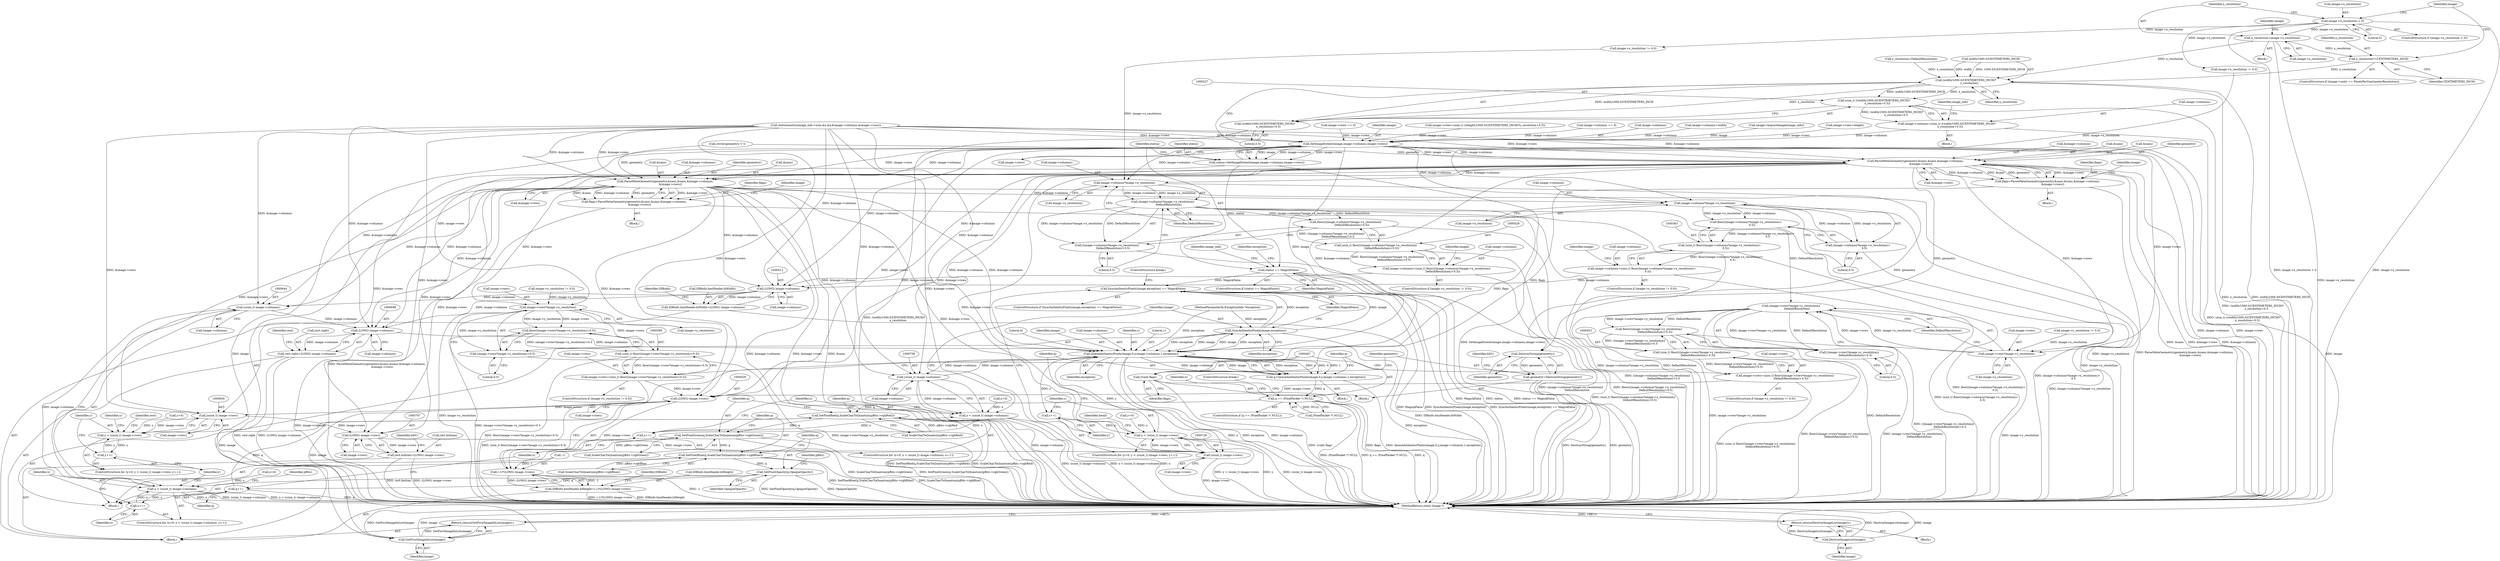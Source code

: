 digraph "0_ImageMagick_f6e9d0d9955e85bdd7540b251cd50d598dacc5e6_15@pointer" {
"1000193" [label="(Call,x_resolution=image->x_resolution)"];
"1000187" [label="(Call,image->x_resolution > 0)"];
"1000204" [label="(Call,x_resolution*=CENTIMETERS_INCH)"];
"1000229" [label="(Call,(width/1000.0/CENTIMETERS_INCH)*\n        x_resolution)"];
"1000226" [label="(Call,(size_t) ((width/1000.0/CENTIMETERS_INCH)*\n        x_resolution+0.5))"];
"1000222" [label="(Call,image->columns=(size_t) ((width/1000.0/CENTIMETERS_INCH)*\n        x_resolution+0.5))"];
"1000283" [label="(Call,SetImageExtent(image,image->columns,image->rows))"];
"1000281" [label="(Call,status=SetImageExtent(image,image->columns,image->rows))"];
"1000292" [label="(Call,status == MagickFalse)"];
"1000791" [label="(Call,SyncAuthenticPixels(image,exception) == MagickFalse)"];
"1000303" [label="(Call,DestroyImageList(image))"];
"1000302" [label="(Return,return(DestroyImageList(image));)"];
"1000338" [label="(Call,ParseMetaGeometry(geometry,&sans,&sans,&image->columns,\n            &image->rows))"];
"1000336" [label="(Call,flags=ParseMetaGeometry(geometry,&sans,&sans,&image->columns,\n            &image->rows))"];
"1000466" [label="(Call,(void) flags)"];
"1000366" [label="(Call,image->columns*image->x_resolution)"];
"1000364" [label="(Call,floor((image->columns*image->x_resolution)+\n              0.5))"];
"1000362" [label="(Call,(size_t) floor((image->columns*image->x_resolution)+\n              0.5))"];
"1000358" [label="(Call,image->columns=(size_t) floor((image->columns*image->x_resolution)+\n              0.5))"];
"1000511" [label="(Call,(LONG) image->columns)"];
"1000505" [label="(Call,DIBinfo.bmiHeader.biWidth=(LONG) image->columns)"];
"1000643" [label="(Call,(ssize_t) image->columns)"];
"1000641" [label="(Call,x < (ssize_t) image->columns)"];
"1000648" [label="(Call,x++)"];
"1000697" [label="(Call,(LONG) image->columns)"];
"1000693" [label="(Call,rect.right=(LONG) image->columns)"];
"1000735" [label="(Call,QueueAuthenticPixels(image,0,y,image->columns,1,exception))"];
"1000730" [label="(Call,y++)"];
"1000723" [label="(Call,y < (ssize_t) image->rows)"];
"1000733" [label="(Call,q=QueueAuthenticPixels(image,0,y,image->columns,1,exception))"];
"1000745" [label="(Call,q == (PixelPacket *) NULL)"];
"1000765" [label="(Call,SetPixelRed(q,ScaleCharToQuantum(pBits->rgbRed)))"];
"1000771" [label="(Call,SetPixelGreen(q,ScaleCharToQuantum(pBits->rgbGreen)))"];
"1000777" [label="(Call,SetPixelBlue(q,ScaleCharToQuantum(pBits->rgbBlue)))"];
"1000783" [label="(Call,SetPixelOpacity(q,OpaqueOpacity))"];
"1000788" [label="(Call,q++)"];
"1000757" [label="(Call,(ssize_t) image->columns)"];
"1000755" [label="(Call,x < (ssize_t) image->columns)"];
"1000762" [label="(Call,x++)"];
"1000792" [label="(Call,SyncAuthenticPixels(image,exception))"];
"1000807" [label="(Call,GetFirstImageInList(image))"];
"1000806" [label="(Return,return(GetFirstImageInList(image));)"];
"1000365" [label="(Call,(image->columns*image->x_resolution)+\n              0.5)"];
"1000388" [label="(Call,image->rows*image->y_resolution)"];
"1000386" [label="(Call,floor((image->rows*image->y_resolution)+0.5))"];
"1000384" [label="(Call,(size_t) floor((image->rows*image->y_resolution)+0.5))"];
"1000380" [label="(Call,image->rows=(size_t) floor((image->rows*image->y_resolution)+0.5))"];
"1000525" [label="(Call,(LONG) image->rows)"];
"1000522" [label="(Call,(-1)*(LONG) image->rows)"];
"1000516" [label="(Call,DIBinfo.bmiHeader.biHeight=(-1)*(LONG) image->rows)"];
"1000629" [label="(Call,(ssize_t) image->rows)"];
"1000627" [label="(Call,y < (ssize_t) image->rows)"];
"1000634" [label="(Call,y++)"];
"1000706" [label="(Call,(LONG) image->rows)"];
"1000702" [label="(Call,rect.bottom=(LONG) image->rows)"];
"1000725" [label="(Call,(ssize_t) image->rows)"];
"1000387" [label="(Call,(image->rows*image->y_resolution)+0.5)"];
"1000471" [label="(Call,DestroyString(geometry))"];
"1000469" [label="(Call,geometry=DestroyString(geometry))"];
"1000404" [label="(Call,ParseMetaGeometry(geometry,&sans,&sans,&image->columns,\n            &image->rows))"];
"1000402" [label="(Call,flags=ParseMetaGeometry(geometry,&sans,&sans,&image->columns,\n            &image->rows))"];
"1000433" [label="(Call,image->columns*image->x_resolution)"];
"1000432" [label="(Call,(image->columns*image->x_resolution)/\n              DefaultResolution)"];
"1000430" [label="(Call,floor(((image->columns*image->x_resolution)/\n              DefaultResolution)+0.5))"];
"1000428" [label="(Call,(size_t) floor(((image->columns*image->x_resolution)/\n              DefaultResolution)+0.5))"];
"1000424" [label="(Call,image->columns=(size_t) floor(((image->columns*image->x_resolution)/\n              DefaultResolution)+0.5))"];
"1000431" [label="(Call,((image->columns*image->x_resolution)/\n              DefaultResolution)+0.5)"];
"1000456" [label="(Call,(image->rows*image->y_resolution)/\n              DefaultResolution)"];
"1000454" [label="(Call,floor(((image->rows*image->y_resolution)/\n              DefaultResolution)+0.5))"];
"1000452" [label="(Call,(size_t) floor(((image->rows*image->y_resolution)/\n              DefaultResolution)+0.5))"];
"1000448" [label="(Call,image->rows=(size_t) floor(((image->rows*image->y_resolution)/\n              DefaultResolution)+0.5))"];
"1000455" [label="(Call,((image->rows*image->y_resolution)/\n              DefaultResolution)+0.5)"];
"1000457" [label="(Call,image->rows*image->y_resolution)"];
"1000228" [label="(Call,(width/1000.0/CENTIMETERS_INCH)*\n        x_resolution+0.5)"];
"1000643" [label="(Call,(ssize_t) image->columns)"];
"1000764" [label="(Block,)"];
"1000808" [label="(Identifier,image)"];
"1000229" [label="(Call,(width/1000.0/CENTIMETERS_INCH)*\n        x_resolution)"];
"1000750" [label="(ControlStructure,break;)"];
"1000355" [label="(Identifier,image)"];
"1000762" [label="(Call,x++)"];
"1000809" [label="(MethodReturn,static Image *)"];
"1000763" [label="(Identifier,x)"];
"1000222" [label="(Call,image->columns=(size_t) ((width/1000.0/CENTIMETERS_INCH)*\n        x_resolution+0.5))"];
"1000452" [label="(Call,(size_t) floor(((image->rows*image->y_resolution)/\n              DefaultResolution)+0.5))"];
"1000284" [label="(Identifier,image)"];
"1000756" [label="(Identifier,x)"];
"1000629" [label="(Call,(ssize_t) image->rows)"];
"1000723" [label="(Call,y < (ssize_t) image->rows)"];
"1000432" [label="(Call,(image->columns*image->x_resolution)/\n              DefaultResolution)"];
"1000734" [label="(Identifier,q)"];
"1000207" [label="(Call,image->rows=(size_t) ((height/1000.0/CENTIMETERS_INCH)*y_resolution+0.5))"];
"1000442" [label="(ControlStructure,if (image->y_resolution != 0.0))"];
"1000348" [label="(Call,&image->rows)"];
"1000404" [label="(Call,ParseMetaGeometry(geometry,&sans,&sans,&image->columns,\n            &image->rows))"];
"1000344" [label="(Call,&image->columns)"];
"1000283" [label="(Call,SetImageExtent(image,image->columns,image->rows))"];
"1000433" [label="(Call,image->columns*image->x_resolution)"];
"1000645" [label="(Call,image->columns)"];
"1000522" [label="(Call,(-1)*(LONG) image->rows)"];
"1000767" [label="(Call,ScaleCharToQuantum(pBits->rgbRed))"];
"1000794" [label="(Identifier,exception)"];
"1000787" [label="(Identifier,pBits)"];
"1000641" [label="(Call,x < (ssize_t) image->columns)"];
"1000516" [label="(Call,DIBinfo.bmiHeader.biHeight=(-1)*(LONG) image->rows)"];
"1000188" [label="(Call,image->x_resolution)"];
"1000771" [label="(Call,SetPixelGreen(q,ScaleCharToQuantum(pBits->rgbGreen)))"];
"1000455" [label="(Call,((image->rows*image->y_resolution)/\n              DefaultResolution)+0.5)"];
"1000410" [label="(Call,&image->columns)"];
"1000370" [label="(Call,image->x_resolution)"];
"1000472" [label="(Identifier,geometry)"];
"1000228" [label="(Call,(width/1000.0/CENTIMETERS_INCH)*\n        x_resolution+0.5)"];
"1000777" [label="(Call,SetPixelBlue(q,ScaleCharToQuantum(pBits->rgbBlue)))"];
"1000337" [label="(Identifier,flags)"];
"1000628" [label="(Identifier,y)"];
"1000730" [label="(Call,y++)"];
"1000743" [label="(Identifier,exception)"];
"1000424" [label="(Call,image->columns=(size_t) floor(((image->columns*image->x_resolution)/\n              DefaultResolution)+0.5))"];
"1000759" [label="(Call,image->columns)"];
"1000146" [label="(Call,image->columns == 0)"];
"1000381" [label="(Call,image->rows)"];
"1000292" [label="(Call,status == MagickFalse)"];
"1000377" [label="(Identifier,image)"];
"1000445" [label="(Identifier,image)"];
"1000465" [label="(Literal,0.5)"];
"1000230" [label="(Call,width/1000.0/CENTIMETERS_INCH)"];
"1000505" [label="(Call,DIBinfo.bmiHeader.biWidth=(LONG) image->columns)"];
"1000195" [label="(Call,image->x_resolution)"];
"1000773" [label="(Call,ScaleCharToQuantum(pBits->rgbGreen))"];
"1000403" [label="(Identifier,flags)"];
"1000755" [label="(Call,x < (ssize_t) image->columns)"];
"1000474" [label="(Identifier,hDC)"];
"1000753" [label="(Identifier,x)"];
"1000635" [label="(Identifier,y)"];
"1000303" [label="(Call,DestroyImageList(image))"];
"1000757" [label="(Call,(ssize_t) image->columns)"];
"1000712" [label="(Identifier,hDC)"];
"1000205" [label="(Identifier,x_resolution)"];
"1000642" [label="(Identifier,x)"];
"1000649" [label="(Identifier,x)"];
"1000419" [label="(Call,image->x_resolution != 0.0)"];
"1000790" [label="(ControlStructure,if (SyncAuthenticPixels(image,exception) == MagickFalse))"];
"1000313" [label="(Block,)"];
"1000519" [label="(Identifier,DIBinfo)"];
"1000638" [label="(Call,x=0)"];
"1000466" [label="(Call,(void) flags)"];
"1000703" [label="(Call,rect.bottom)"];
"1000766" [label="(Identifier,q)"];
"1000470" [label="(Identifier,geometry)"];
"1000434" [label="(Call,image->columns)"];
"1000335" [label="(Block,)"];
"1000226" [label="(Call,(size_t) ((width/1000.0/CENTIMETERS_INCH)*\n        x_resolution+0.5))"];
"1000352" [label="(ControlStructure,if (image->x_resolution != 0.0))"];
"1000634" [label="(Call,y++)"];
"1000732" [label="(Block,)"];
"1000440" [label="(Identifier,DefaultResolution)"];
"1000737" [label="(Literal,0)"];
"1000788" [label="(Call,q++)"];
"1000358" [label="(Call,image->columns=(size_t) floor((image->columns*image->x_resolution)+\n              0.5))"];
"1000469" [label="(Call,geometry=DestroyString(geometry))"];
"1000406" [label="(Call,&sans)"];
"1000162" [label="(Call,x_resolution=DefaultResolution)"];
"1000304" [label="(Identifier,image)"];
"1000533" [label="(Identifier,DIBinfo)"];
"1000302" [label="(Return,return(DestroyImageList(image));)"];
"1000308" [label="(Identifier,image_info)"];
"1000784" [label="(Identifier,q)"];
"1000430" [label="(Call,floor(((image->columns*image->x_resolution)/\n              DefaultResolution)+0.5))"];
"1000285" [label="(Call,image->columns)"];
"1000727" [label="(Call,image->rows)"];
"1000247" [label="(Call,image->columns=width)"];
"1000724" [label="(Identifier,y)"];
"1000291" [label="(ControlStructure,if (status == MagickFalse))"];
"1000367" [label="(Call,image->columns)"];
"1000708" [label="(Call,image->rows)"];
"1000793" [label="(Identifier,image)"];
"1000779" [label="(Call,ScaleCharToQuantum(pBits->rgbBlue))"];
"1000464" [label="(Identifier,DefaultResolution)"];
"1000191" [label="(Literal,0)"];
"1000106" [label="(Block,)"];
"1000392" [label="(Call,image->y_resolution)"];
"1000389" [label="(Call,image->rows)"];
"1000441" [label="(Literal,0.5)"];
"1000397" [label="(Block,)"];
"1000288" [label="(Call,image->rows)"];
"1000380" [label="(Call,image->rows=(size_t) floor((image->rows*image->y_resolution)+0.5))"];
"1000395" [label="(Literal,0.5)"];
"1000736" [label="(Identifier,image)"];
"1000739" [label="(Call,image->columns)"];
"1000414" [label="(Call,&image->rows)"];
"1000693" [label="(Call,rect.right=(LONG) image->columns)"];
"1000375" [label="(Call,image->y_resolution != 0.0)"];
"1000192" [label="(Block,)"];
"1000457" [label="(Call,image->rows*image->y_resolution)"];
"1000458" [label="(Call,image->rows)"];
"1000456" [label="(Call,(image->rows*image->y_resolution)/\n              DefaultResolution)"];
"1000751" [label="(ControlStructure,for (x=0; x < (ssize_t) image->columns; x++))"];
"1000198" [label="(ControlStructure,if (image->units == PixelsPerCentimeterResolution))"];
"1000364" [label="(Call,floor((image->columns*image->x_resolution)+\n              0.5))"];
"1000745" [label="(Call,q == (PixelPacket *) NULL)"];
"1000418" [label="(ControlStructure,if (image->x_resolution != 0.0))"];
"1000186" [label="(ControlStructure,if (image->x_resolution > 0))"];
"1000193" [label="(Call,x_resolution=image->x_resolution)"];
"1000731" [label="(Identifier,y)"];
"1000362" [label="(Call,(size_t) floor((image->columns*image->x_resolution)+\n              0.5))"];
"1000366" [label="(Call,image->columns*image->x_resolution)"];
"1000704" [label="(Identifier,rect)"];
"1000785" [label="(Identifier,OpaqueOpacity)"];
"1000326" [label="(Call,strchr(geometry,'>'))"];
"1000719" [label="(ControlStructure,for (y=0; y < (ssize_t) image->rows; y++))"];
"1000339" [label="(Identifier,geometry)"];
"1000454" [label="(Call,floor(((image->rows*image->y_resolution)/\n              DefaultResolution)+0.5))"];
"1000523" [label="(Call,-1)"];
"1000631" [label="(Call,image->rows)"];
"1000511" [label="(Call,(LONG) image->columns)"];
"1000121" [label="(Call,image=AcquireImage(image_info))"];
"1000778" [label="(Identifier,q)"];
"1000789" [label="(Identifier,q)"];
"1000295" [label="(Block,)"];
"1000623" [label="(ControlStructure,for (y=0; y < (ssize_t) image->rows; y++))"];
"1000265" [label="(Call,GetGeometry(image_info->size,&x,&y,&image->columns,&image->rows))"];
"1000204" [label="(Call,x_resolution*=CENTIMETERS_INCH)"];
"1000384" [label="(Call,(size_t) floor((image->rows*image->y_resolution)+0.5))"];
"1000733" [label="(Call,q=QueueAuthenticPixels(image,0,y,image->columns,1,exception))"];
"1000201" [label="(Identifier,image)"];
"1000725" [label="(Call,(ssize_t) image->rows)"];
"1000431" [label="(Call,((image->columns*image->x_resolution)/\n              DefaultResolution)+0.5)"];
"1000807" [label="(Call,GetFirstImageInList(image))"];
"1000697" [label="(Call,(LONG) image->columns)"];
"1000627" [label="(Call,y < (ssize_t) image->rows)"];
"1000639" [label="(Identifier,x)"];
"1000297" [label="(Identifier,exception)"];
"1000706" [label="(Call,(LONG) image->rows)"];
"1000653" [label="(Identifier,pBits)"];
"1000637" [label="(ControlStructure,for (x=0; x < (ssize_t) image->columns; x++))"];
"1000746" [label="(Identifier,q)"];
"1000281" [label="(Call,status=SetImageExtent(image,image->columns,image->rows))"];
"1000428" [label="(Call,(size_t) floor(((image->columns*image->x_resolution)/\n              DefaultResolution)+0.5))"];
"1000772" [label="(Identifier,q)"];
"1000648" [label="(Call,x++)"];
"1000223" [label="(Call,image->columns)"];
"1000373" [label="(Literal,0.5)"];
"1000798" [label="(Identifier,hemf)"];
"1000525" [label="(Call,(LONG) image->rows)"];
"1000235" [label="(Identifier,x_resolution)"];
"1000747" [label="(Call,(PixelPacket *) NULL)"];
"1000685" [label="(Identifier,rect)"];
"1000513" [label="(Call,image->columns)"];
"1000388" [label="(Call,image->rows*image->y_resolution)"];
"1000194" [label="(Identifier,x_resolution)"];
"1000437" [label="(Call,image->x_resolution)"];
"1000293" [label="(Identifier,status)"];
"1000448" [label="(Call,image->rows=(size_t) floor(((image->rows*image->y_resolution)/\n              DefaultResolution)+0.5))"];
"1000206" [label="(Identifier,CENTIMETERS_INCH)"];
"1000187" [label="(Call,image->x_resolution > 0)"];
"1000735" [label="(Call,QueueAuthenticPixels(image,0,y,image->columns,1,exception))"];
"1000387" [label="(Call,(image->rows*image->y_resolution)+0.5)"];
"1000336" [label="(Call,flags=ParseMetaGeometry(geometry,&sans,&sans,&image->columns,\n            &image->rows))"];
"1000365" [label="(Call,(image->columns*image->x_resolution)+\n              0.5)"];
"1000527" [label="(Call,image->rows)"];
"1000795" [label="(Identifier,MagickFalse)"];
"1000252" [label="(Call,image->rows=height)"];
"1000471" [label="(Call,DestroyString(geometry))"];
"1000765" [label="(Call,SetPixelRed(q,ScaleCharToQuantum(pBits->rgbRed)))"];
"1000386" [label="(Call,floor((image->rows*image->y_resolution)+0.5))"];
"1000752" [label="(Call,x=0)"];
"1000517" [label="(Call,DIBinfo.bmiHeader.biHeight)"];
"1000408" [label="(Call,&sans)"];
"1000461" [label="(Call,image->y_resolution)"];
"1000796" [label="(ControlStructure,break;)"];
"1000294" [label="(Identifier,MagickFalse)"];
"1000209" [label="(Identifier,image)"];
"1000338" [label="(Call,ParseMetaGeometry(geometry,&sans,&sans,&image->columns,\n            &image->rows))"];
"1000468" [label="(Identifier,flags)"];
"1000151" [label="(Call,image->rows == 0)"];
"1000342" [label="(Call,&sans)"];
"1000425" [label="(Call,image->columns)"];
"1000792" [label="(Call,SyncAuthenticPixels(image,exception))"];
"1000738" [label="(Identifier,y)"];
"1000374" [label="(ControlStructure,if (image->y_resolution != 0.0))"];
"1000506" [label="(Call,DIBinfo.bmiHeader.biWidth)"];
"1000742" [label="(Literal,1)"];
"1000236" [label="(Literal,0.5)"];
"1000240" [label="(Identifier,image_info)"];
"1000449" [label="(Call,image->rows)"];
"1000340" [label="(Call,&sans)"];
"1000402" [label="(Call,flags=ParseMetaGeometry(geometry,&sans,&sans,&image->columns,\n            &image->rows))"];
"1000744" [label="(ControlStructure,if (q == (PixelPacket *) NULL))"];
"1000694" [label="(Call,rect.right)"];
"1000282" [label="(Identifier,status)"];
"1000105" [label="(MethodParameterIn,ExceptionInfo *exception)"];
"1000791" [label="(Call,SyncAuthenticPixels(image,exception) == MagickFalse)"];
"1000359" [label="(Call,image->columns)"];
"1000156" [label="(Block,)"];
"1000353" [label="(Call,image->x_resolution != 0.0)"];
"1000783" [label="(Call,SetPixelOpacity(q,OpaqueOpacity))"];
"1000699" [label="(Call,image->columns)"];
"1000421" [label="(Identifier,image)"];
"1000405" [label="(Identifier,geometry)"];
"1000806" [label="(Return,return(GetFirstImageInList(image));)"];
"1000702" [label="(Call,rect.bottom=(LONG) image->rows)"];
"1000443" [label="(Call,image->y_resolution != 0.0)"];
"1000720" [label="(Call,y=0)"];
"1000624" [label="(Call,y=0)"];
"1000193" -> "1000192"  [label="AST: "];
"1000193" -> "1000195"  [label="CFG: "];
"1000194" -> "1000193"  [label="AST: "];
"1000195" -> "1000193"  [label="AST: "];
"1000201" -> "1000193"  [label="CFG: "];
"1000193" -> "1000809"  [label="DDG: image->x_resolution"];
"1000187" -> "1000193"  [label="DDG: image->x_resolution"];
"1000193" -> "1000204"  [label="DDG: x_resolution"];
"1000193" -> "1000229"  [label="DDG: x_resolution"];
"1000187" -> "1000186"  [label="AST: "];
"1000187" -> "1000191"  [label="CFG: "];
"1000188" -> "1000187"  [label="AST: "];
"1000191" -> "1000187"  [label="AST: "];
"1000194" -> "1000187"  [label="CFG: "];
"1000209" -> "1000187"  [label="CFG: "];
"1000187" -> "1000809"  [label="DDG: image->x_resolution"];
"1000187" -> "1000809"  [label="DDG: image->x_resolution > 0"];
"1000187" -> "1000353"  [label="DDG: image->x_resolution"];
"1000187" -> "1000419"  [label="DDG: image->x_resolution"];
"1000204" -> "1000198"  [label="AST: "];
"1000204" -> "1000206"  [label="CFG: "];
"1000205" -> "1000204"  [label="AST: "];
"1000206" -> "1000204"  [label="AST: "];
"1000209" -> "1000204"  [label="CFG: "];
"1000204" -> "1000229"  [label="DDG: x_resolution"];
"1000229" -> "1000228"  [label="AST: "];
"1000229" -> "1000235"  [label="CFG: "];
"1000230" -> "1000229"  [label="AST: "];
"1000235" -> "1000229"  [label="AST: "];
"1000236" -> "1000229"  [label="CFG: "];
"1000229" -> "1000809"  [label="DDG: x_resolution"];
"1000229" -> "1000809"  [label="DDG: width/1000.0/CENTIMETERS_INCH"];
"1000229" -> "1000226"  [label="DDG: width/1000.0/CENTIMETERS_INCH"];
"1000229" -> "1000226"  [label="DDG: x_resolution"];
"1000229" -> "1000228"  [label="DDG: width/1000.0/CENTIMETERS_INCH"];
"1000229" -> "1000228"  [label="DDG: x_resolution"];
"1000230" -> "1000229"  [label="DDG: width"];
"1000230" -> "1000229"  [label="DDG: 1000.0/CENTIMETERS_INCH"];
"1000162" -> "1000229"  [label="DDG: x_resolution"];
"1000226" -> "1000222"  [label="AST: "];
"1000226" -> "1000228"  [label="CFG: "];
"1000227" -> "1000226"  [label="AST: "];
"1000228" -> "1000226"  [label="AST: "];
"1000222" -> "1000226"  [label="CFG: "];
"1000226" -> "1000809"  [label="DDG: (width/1000.0/CENTIMETERS_INCH)*\n        x_resolution+0.5"];
"1000226" -> "1000222"  [label="DDG: (width/1000.0/CENTIMETERS_INCH)*\n        x_resolution+0.5"];
"1000222" -> "1000156"  [label="AST: "];
"1000223" -> "1000222"  [label="AST: "];
"1000240" -> "1000222"  [label="CFG: "];
"1000222" -> "1000809"  [label="DDG: (size_t) ((width/1000.0/CENTIMETERS_INCH)*\n        x_resolution+0.5)"];
"1000222" -> "1000283"  [label="DDG: image->columns"];
"1000283" -> "1000281"  [label="AST: "];
"1000283" -> "1000288"  [label="CFG: "];
"1000284" -> "1000283"  [label="AST: "];
"1000285" -> "1000283"  [label="AST: "];
"1000288" -> "1000283"  [label="AST: "];
"1000281" -> "1000283"  [label="CFG: "];
"1000283" -> "1000809"  [label="DDG: image->columns"];
"1000283" -> "1000809"  [label="DDG: image->rows"];
"1000283" -> "1000281"  [label="DDG: image"];
"1000283" -> "1000281"  [label="DDG: image->columns"];
"1000283" -> "1000281"  [label="DDG: image->rows"];
"1000121" -> "1000283"  [label="DDG: image"];
"1000247" -> "1000283"  [label="DDG: image->columns"];
"1000265" -> "1000283"  [label="DDG: &image->columns"];
"1000265" -> "1000283"  [label="DDG: &image->rows"];
"1000146" -> "1000283"  [label="DDG: image->columns"];
"1000252" -> "1000283"  [label="DDG: image->rows"];
"1000151" -> "1000283"  [label="DDG: image->rows"];
"1000207" -> "1000283"  [label="DDG: image->rows"];
"1000283" -> "1000303"  [label="DDG: image"];
"1000283" -> "1000338"  [label="DDG: image->columns"];
"1000283" -> "1000338"  [label="DDG: image->rows"];
"1000283" -> "1000366"  [label="DDG: image->columns"];
"1000283" -> "1000388"  [label="DDG: image->rows"];
"1000283" -> "1000404"  [label="DDG: image->columns"];
"1000283" -> "1000404"  [label="DDG: image->rows"];
"1000283" -> "1000433"  [label="DDG: image->columns"];
"1000283" -> "1000457"  [label="DDG: image->rows"];
"1000283" -> "1000511"  [label="DDG: image->columns"];
"1000283" -> "1000525"  [label="DDG: image->rows"];
"1000283" -> "1000735"  [label="DDG: image"];
"1000283" -> "1000807"  [label="DDG: image"];
"1000281" -> "1000106"  [label="AST: "];
"1000282" -> "1000281"  [label="AST: "];
"1000293" -> "1000281"  [label="CFG: "];
"1000281" -> "1000809"  [label="DDG: SetImageExtent(image,image->columns,image->rows)"];
"1000281" -> "1000292"  [label="DDG: status"];
"1000292" -> "1000291"  [label="AST: "];
"1000292" -> "1000294"  [label="CFG: "];
"1000293" -> "1000292"  [label="AST: "];
"1000294" -> "1000292"  [label="AST: "];
"1000297" -> "1000292"  [label="CFG: "];
"1000308" -> "1000292"  [label="CFG: "];
"1000292" -> "1000809"  [label="DDG: status == MagickFalse"];
"1000292" -> "1000809"  [label="DDG: MagickFalse"];
"1000292" -> "1000809"  [label="DDG: status"];
"1000292" -> "1000791"  [label="DDG: MagickFalse"];
"1000791" -> "1000790"  [label="AST: "];
"1000791" -> "1000795"  [label="CFG: "];
"1000792" -> "1000791"  [label="AST: "];
"1000795" -> "1000791"  [label="AST: "];
"1000796" -> "1000791"  [label="CFG: "];
"1000731" -> "1000791"  [label="CFG: "];
"1000791" -> "1000809"  [label="DDG: SyncAuthenticPixels(image,exception)"];
"1000791" -> "1000809"  [label="DDG: SyncAuthenticPixels(image,exception) == MagickFalse"];
"1000791" -> "1000809"  [label="DDG: MagickFalse"];
"1000792" -> "1000791"  [label="DDG: image"];
"1000792" -> "1000791"  [label="DDG: exception"];
"1000303" -> "1000302"  [label="AST: "];
"1000303" -> "1000304"  [label="CFG: "];
"1000304" -> "1000303"  [label="AST: "];
"1000302" -> "1000303"  [label="CFG: "];
"1000303" -> "1000809"  [label="DDG: image"];
"1000303" -> "1000809"  [label="DDG: DestroyImageList(image)"];
"1000303" -> "1000302"  [label="DDG: DestroyImageList(image)"];
"1000302" -> "1000295"  [label="AST: "];
"1000809" -> "1000302"  [label="CFG: "];
"1000302" -> "1000809"  [label="DDG: <RET>"];
"1000338" -> "1000336"  [label="AST: "];
"1000338" -> "1000348"  [label="CFG: "];
"1000339" -> "1000338"  [label="AST: "];
"1000340" -> "1000338"  [label="AST: "];
"1000342" -> "1000338"  [label="AST: "];
"1000344" -> "1000338"  [label="AST: "];
"1000348" -> "1000338"  [label="AST: "];
"1000336" -> "1000338"  [label="CFG: "];
"1000338" -> "1000809"  [label="DDG: &image->columns"];
"1000338" -> "1000809"  [label="DDG: &image->rows"];
"1000338" -> "1000809"  [label="DDG: &sans"];
"1000338" -> "1000336"  [label="DDG: &image->rows"];
"1000338" -> "1000336"  [label="DDG: &sans"];
"1000338" -> "1000336"  [label="DDG: &image->columns"];
"1000338" -> "1000336"  [label="DDG: geometry"];
"1000326" -> "1000338"  [label="DDG: geometry"];
"1000265" -> "1000338"  [label="DDG: &image->columns"];
"1000265" -> "1000338"  [label="DDG: &image->rows"];
"1000338" -> "1000366"  [label="DDG: &image->columns"];
"1000338" -> "1000388"  [label="DDG: &image->rows"];
"1000338" -> "1000471"  [label="DDG: geometry"];
"1000338" -> "1000511"  [label="DDG: &image->columns"];
"1000338" -> "1000525"  [label="DDG: &image->rows"];
"1000338" -> "1000629"  [label="DDG: &image->rows"];
"1000338" -> "1000643"  [label="DDG: &image->columns"];
"1000338" -> "1000697"  [label="DDG: &image->columns"];
"1000338" -> "1000706"  [label="DDG: &image->rows"];
"1000338" -> "1000725"  [label="DDG: &image->rows"];
"1000338" -> "1000735"  [label="DDG: &image->columns"];
"1000338" -> "1000757"  [label="DDG: &image->columns"];
"1000336" -> "1000335"  [label="AST: "];
"1000337" -> "1000336"  [label="AST: "];
"1000355" -> "1000336"  [label="CFG: "];
"1000336" -> "1000809"  [label="DDG: ParseMetaGeometry(geometry,&sans,&sans,&image->columns,\n            &image->rows)"];
"1000336" -> "1000466"  [label="DDG: flags"];
"1000466" -> "1000313"  [label="AST: "];
"1000466" -> "1000468"  [label="CFG: "];
"1000467" -> "1000466"  [label="AST: "];
"1000468" -> "1000466"  [label="AST: "];
"1000470" -> "1000466"  [label="CFG: "];
"1000466" -> "1000809"  [label="DDG: flags"];
"1000466" -> "1000809"  [label="DDG: (void) flags"];
"1000402" -> "1000466"  [label="DDG: flags"];
"1000366" -> "1000365"  [label="AST: "];
"1000366" -> "1000370"  [label="CFG: "];
"1000367" -> "1000366"  [label="AST: "];
"1000370" -> "1000366"  [label="AST: "];
"1000373" -> "1000366"  [label="CFG: "];
"1000366" -> "1000809"  [label="DDG: image->x_resolution"];
"1000366" -> "1000364"  [label="DDG: image->columns"];
"1000366" -> "1000364"  [label="DDG: image->x_resolution"];
"1000366" -> "1000365"  [label="DDG: image->columns"];
"1000366" -> "1000365"  [label="DDG: image->x_resolution"];
"1000353" -> "1000366"  [label="DDG: image->x_resolution"];
"1000364" -> "1000362"  [label="AST: "];
"1000364" -> "1000365"  [label="CFG: "];
"1000365" -> "1000364"  [label="AST: "];
"1000362" -> "1000364"  [label="CFG: "];
"1000364" -> "1000809"  [label="DDG: (image->columns*image->x_resolution)+\n              0.5"];
"1000364" -> "1000362"  [label="DDG: (image->columns*image->x_resolution)+\n              0.5"];
"1000362" -> "1000358"  [label="AST: "];
"1000363" -> "1000362"  [label="AST: "];
"1000358" -> "1000362"  [label="CFG: "];
"1000362" -> "1000809"  [label="DDG: floor((image->columns*image->x_resolution)+\n              0.5)"];
"1000362" -> "1000358"  [label="DDG: floor((image->columns*image->x_resolution)+\n              0.5)"];
"1000358" -> "1000352"  [label="AST: "];
"1000359" -> "1000358"  [label="AST: "];
"1000377" -> "1000358"  [label="CFG: "];
"1000358" -> "1000809"  [label="DDG: (size_t) floor((image->columns*image->x_resolution)+\n              0.5)"];
"1000358" -> "1000511"  [label="DDG: image->columns"];
"1000511" -> "1000505"  [label="AST: "];
"1000511" -> "1000513"  [label="CFG: "];
"1000512" -> "1000511"  [label="AST: "];
"1000513" -> "1000511"  [label="AST: "];
"1000505" -> "1000511"  [label="CFG: "];
"1000511" -> "1000505"  [label="DDG: image->columns"];
"1000424" -> "1000511"  [label="DDG: image->columns"];
"1000404" -> "1000511"  [label="DDG: &image->columns"];
"1000265" -> "1000511"  [label="DDG: &image->columns"];
"1000511" -> "1000643"  [label="DDG: image->columns"];
"1000511" -> "1000697"  [label="DDG: image->columns"];
"1000505" -> "1000106"  [label="AST: "];
"1000506" -> "1000505"  [label="AST: "];
"1000519" -> "1000505"  [label="CFG: "];
"1000505" -> "1000809"  [label="DDG: DIBinfo.bmiHeader.biWidth"];
"1000643" -> "1000641"  [label="AST: "];
"1000643" -> "1000645"  [label="CFG: "];
"1000644" -> "1000643"  [label="AST: "];
"1000645" -> "1000643"  [label="AST: "];
"1000641" -> "1000643"  [label="CFG: "];
"1000643" -> "1000641"  [label="DDG: image->columns"];
"1000404" -> "1000643"  [label="DDG: &image->columns"];
"1000265" -> "1000643"  [label="DDG: &image->columns"];
"1000643" -> "1000697"  [label="DDG: image->columns"];
"1000641" -> "1000637"  [label="AST: "];
"1000642" -> "1000641"  [label="AST: "];
"1000653" -> "1000641"  [label="CFG: "];
"1000635" -> "1000641"  [label="CFG: "];
"1000641" -> "1000809"  [label="DDG: (ssize_t) image->columns"];
"1000641" -> "1000809"  [label="DDG: x < (ssize_t) image->columns"];
"1000641" -> "1000809"  [label="DDG: x"];
"1000638" -> "1000641"  [label="DDG: x"];
"1000648" -> "1000641"  [label="DDG: x"];
"1000641" -> "1000648"  [label="DDG: x"];
"1000648" -> "1000637"  [label="AST: "];
"1000648" -> "1000649"  [label="CFG: "];
"1000649" -> "1000648"  [label="AST: "];
"1000642" -> "1000648"  [label="CFG: "];
"1000697" -> "1000693"  [label="AST: "];
"1000697" -> "1000699"  [label="CFG: "];
"1000698" -> "1000697"  [label="AST: "];
"1000699" -> "1000697"  [label="AST: "];
"1000693" -> "1000697"  [label="CFG: "];
"1000697" -> "1000809"  [label="DDG: image->columns"];
"1000697" -> "1000693"  [label="DDG: image->columns"];
"1000404" -> "1000697"  [label="DDG: &image->columns"];
"1000265" -> "1000697"  [label="DDG: &image->columns"];
"1000697" -> "1000735"  [label="DDG: image->columns"];
"1000693" -> "1000106"  [label="AST: "];
"1000694" -> "1000693"  [label="AST: "];
"1000704" -> "1000693"  [label="CFG: "];
"1000693" -> "1000809"  [label="DDG: (LONG) image->columns"];
"1000693" -> "1000809"  [label="DDG: rect.right"];
"1000735" -> "1000733"  [label="AST: "];
"1000735" -> "1000743"  [label="CFG: "];
"1000736" -> "1000735"  [label="AST: "];
"1000737" -> "1000735"  [label="AST: "];
"1000738" -> "1000735"  [label="AST: "];
"1000739" -> "1000735"  [label="AST: "];
"1000742" -> "1000735"  [label="AST: "];
"1000743" -> "1000735"  [label="AST: "];
"1000733" -> "1000735"  [label="CFG: "];
"1000735" -> "1000809"  [label="DDG: image->columns"];
"1000735" -> "1000809"  [label="DDG: y"];
"1000735" -> "1000809"  [label="DDG: exception"];
"1000735" -> "1000730"  [label="DDG: y"];
"1000735" -> "1000733"  [label="DDG: exception"];
"1000735" -> "1000733"  [label="DDG: y"];
"1000735" -> "1000733"  [label="DDG: 0"];
"1000735" -> "1000733"  [label="DDG: 1"];
"1000735" -> "1000733"  [label="DDG: image->columns"];
"1000735" -> "1000733"  [label="DDG: image"];
"1000792" -> "1000735"  [label="DDG: image"];
"1000792" -> "1000735"  [label="DDG: exception"];
"1000723" -> "1000735"  [label="DDG: y"];
"1000757" -> "1000735"  [label="DDG: image->columns"];
"1000404" -> "1000735"  [label="DDG: &image->columns"];
"1000265" -> "1000735"  [label="DDG: &image->columns"];
"1000105" -> "1000735"  [label="DDG: exception"];
"1000735" -> "1000757"  [label="DDG: image->columns"];
"1000735" -> "1000792"  [label="DDG: image"];
"1000735" -> "1000792"  [label="DDG: exception"];
"1000735" -> "1000807"  [label="DDG: image"];
"1000730" -> "1000719"  [label="AST: "];
"1000730" -> "1000731"  [label="CFG: "];
"1000731" -> "1000730"  [label="AST: "];
"1000724" -> "1000730"  [label="CFG: "];
"1000730" -> "1000723"  [label="DDG: y"];
"1000723" -> "1000719"  [label="AST: "];
"1000723" -> "1000725"  [label="CFG: "];
"1000724" -> "1000723"  [label="AST: "];
"1000725" -> "1000723"  [label="AST: "];
"1000734" -> "1000723"  [label="CFG: "];
"1000798" -> "1000723"  [label="CFG: "];
"1000723" -> "1000809"  [label="DDG: y"];
"1000723" -> "1000809"  [label="DDG: (ssize_t) image->rows"];
"1000723" -> "1000809"  [label="DDG: y < (ssize_t) image->rows"];
"1000720" -> "1000723"  [label="DDG: y"];
"1000725" -> "1000723"  [label="DDG: image->rows"];
"1000733" -> "1000732"  [label="AST: "];
"1000734" -> "1000733"  [label="AST: "];
"1000746" -> "1000733"  [label="CFG: "];
"1000733" -> "1000809"  [label="DDG: QueueAuthenticPixels(image,0,y,image->columns,1,exception)"];
"1000733" -> "1000745"  [label="DDG: q"];
"1000745" -> "1000744"  [label="AST: "];
"1000745" -> "1000747"  [label="CFG: "];
"1000746" -> "1000745"  [label="AST: "];
"1000747" -> "1000745"  [label="AST: "];
"1000750" -> "1000745"  [label="CFG: "];
"1000753" -> "1000745"  [label="CFG: "];
"1000745" -> "1000809"  [label="DDG: (PixelPacket *) NULL"];
"1000745" -> "1000809"  [label="DDG: q == (PixelPacket *) NULL"];
"1000745" -> "1000809"  [label="DDG: q"];
"1000747" -> "1000745"  [label="DDG: NULL"];
"1000745" -> "1000765"  [label="DDG: q"];
"1000765" -> "1000764"  [label="AST: "];
"1000765" -> "1000767"  [label="CFG: "];
"1000766" -> "1000765"  [label="AST: "];
"1000767" -> "1000765"  [label="AST: "];
"1000772" -> "1000765"  [label="CFG: "];
"1000765" -> "1000809"  [label="DDG: ScaleCharToQuantum(pBits->rgbRed)"];
"1000765" -> "1000809"  [label="DDG: SetPixelRed(q,ScaleCharToQuantum(pBits->rgbRed))"];
"1000788" -> "1000765"  [label="DDG: q"];
"1000767" -> "1000765"  [label="DDG: pBits->rgbRed"];
"1000765" -> "1000771"  [label="DDG: q"];
"1000771" -> "1000764"  [label="AST: "];
"1000771" -> "1000773"  [label="CFG: "];
"1000772" -> "1000771"  [label="AST: "];
"1000773" -> "1000771"  [label="AST: "];
"1000778" -> "1000771"  [label="CFG: "];
"1000771" -> "1000809"  [label="DDG: ScaleCharToQuantum(pBits->rgbGreen)"];
"1000771" -> "1000809"  [label="DDG: SetPixelGreen(q,ScaleCharToQuantum(pBits->rgbGreen))"];
"1000773" -> "1000771"  [label="DDG: pBits->rgbGreen"];
"1000771" -> "1000777"  [label="DDG: q"];
"1000777" -> "1000764"  [label="AST: "];
"1000777" -> "1000779"  [label="CFG: "];
"1000778" -> "1000777"  [label="AST: "];
"1000779" -> "1000777"  [label="AST: "];
"1000784" -> "1000777"  [label="CFG: "];
"1000777" -> "1000809"  [label="DDG: SetPixelBlue(q,ScaleCharToQuantum(pBits->rgbBlue))"];
"1000777" -> "1000809"  [label="DDG: ScaleCharToQuantum(pBits->rgbBlue)"];
"1000779" -> "1000777"  [label="DDG: pBits->rgbBlue"];
"1000777" -> "1000783"  [label="DDG: q"];
"1000783" -> "1000764"  [label="AST: "];
"1000783" -> "1000785"  [label="CFG: "];
"1000784" -> "1000783"  [label="AST: "];
"1000785" -> "1000783"  [label="AST: "];
"1000787" -> "1000783"  [label="CFG: "];
"1000783" -> "1000809"  [label="DDG: OpaqueOpacity"];
"1000783" -> "1000809"  [label="DDG: SetPixelOpacity(q,OpaqueOpacity)"];
"1000783" -> "1000788"  [label="DDG: q"];
"1000788" -> "1000764"  [label="AST: "];
"1000788" -> "1000789"  [label="CFG: "];
"1000789" -> "1000788"  [label="AST: "];
"1000763" -> "1000788"  [label="CFG: "];
"1000788" -> "1000809"  [label="DDG: q"];
"1000757" -> "1000755"  [label="AST: "];
"1000757" -> "1000759"  [label="CFG: "];
"1000758" -> "1000757"  [label="AST: "];
"1000759" -> "1000757"  [label="AST: "];
"1000755" -> "1000757"  [label="CFG: "];
"1000757" -> "1000809"  [label="DDG: image->columns"];
"1000757" -> "1000755"  [label="DDG: image->columns"];
"1000404" -> "1000757"  [label="DDG: &image->columns"];
"1000265" -> "1000757"  [label="DDG: &image->columns"];
"1000755" -> "1000751"  [label="AST: "];
"1000756" -> "1000755"  [label="AST: "];
"1000766" -> "1000755"  [label="CFG: "];
"1000793" -> "1000755"  [label="CFG: "];
"1000755" -> "1000809"  [label="DDG: (ssize_t) image->columns"];
"1000755" -> "1000809"  [label="DDG: x < (ssize_t) image->columns"];
"1000755" -> "1000809"  [label="DDG: x"];
"1000752" -> "1000755"  [label="DDG: x"];
"1000762" -> "1000755"  [label="DDG: x"];
"1000755" -> "1000762"  [label="DDG: x"];
"1000762" -> "1000751"  [label="AST: "];
"1000762" -> "1000763"  [label="CFG: "];
"1000763" -> "1000762"  [label="AST: "];
"1000756" -> "1000762"  [label="CFG: "];
"1000792" -> "1000794"  [label="CFG: "];
"1000793" -> "1000792"  [label="AST: "];
"1000794" -> "1000792"  [label="AST: "];
"1000795" -> "1000792"  [label="CFG: "];
"1000792" -> "1000809"  [label="DDG: exception"];
"1000105" -> "1000792"  [label="DDG: exception"];
"1000792" -> "1000807"  [label="DDG: image"];
"1000807" -> "1000806"  [label="AST: "];
"1000807" -> "1000808"  [label="CFG: "];
"1000808" -> "1000807"  [label="AST: "];
"1000806" -> "1000807"  [label="CFG: "];
"1000807" -> "1000809"  [label="DDG: GetFirstImageInList(image)"];
"1000807" -> "1000809"  [label="DDG: image"];
"1000807" -> "1000806"  [label="DDG: GetFirstImageInList(image)"];
"1000806" -> "1000106"  [label="AST: "];
"1000809" -> "1000806"  [label="CFG: "];
"1000806" -> "1000809"  [label="DDG: <RET>"];
"1000365" -> "1000373"  [label="CFG: "];
"1000373" -> "1000365"  [label="AST: "];
"1000365" -> "1000809"  [label="DDG: image->columns*image->x_resolution"];
"1000388" -> "1000387"  [label="AST: "];
"1000388" -> "1000392"  [label="CFG: "];
"1000389" -> "1000388"  [label="AST: "];
"1000392" -> "1000388"  [label="AST: "];
"1000395" -> "1000388"  [label="CFG: "];
"1000388" -> "1000809"  [label="DDG: image->y_resolution"];
"1000388" -> "1000386"  [label="DDG: image->rows"];
"1000388" -> "1000386"  [label="DDG: image->y_resolution"];
"1000388" -> "1000387"  [label="DDG: image->rows"];
"1000388" -> "1000387"  [label="DDG: image->y_resolution"];
"1000375" -> "1000388"  [label="DDG: image->y_resolution"];
"1000386" -> "1000384"  [label="AST: "];
"1000386" -> "1000387"  [label="CFG: "];
"1000387" -> "1000386"  [label="AST: "];
"1000384" -> "1000386"  [label="CFG: "];
"1000386" -> "1000809"  [label="DDG: (image->rows*image->y_resolution)+0.5"];
"1000386" -> "1000384"  [label="DDG: (image->rows*image->y_resolution)+0.5"];
"1000384" -> "1000380"  [label="AST: "];
"1000385" -> "1000384"  [label="AST: "];
"1000380" -> "1000384"  [label="CFG: "];
"1000384" -> "1000809"  [label="DDG: floor((image->rows*image->y_resolution)+0.5)"];
"1000384" -> "1000380"  [label="DDG: floor((image->rows*image->y_resolution)+0.5)"];
"1000380" -> "1000374"  [label="AST: "];
"1000381" -> "1000380"  [label="AST: "];
"1000467" -> "1000380"  [label="CFG: "];
"1000380" -> "1000809"  [label="DDG: (size_t) floor((image->rows*image->y_resolution)+0.5)"];
"1000380" -> "1000525"  [label="DDG: image->rows"];
"1000525" -> "1000522"  [label="AST: "];
"1000525" -> "1000527"  [label="CFG: "];
"1000526" -> "1000525"  [label="AST: "];
"1000527" -> "1000525"  [label="AST: "];
"1000522" -> "1000525"  [label="CFG: "];
"1000525" -> "1000522"  [label="DDG: image->rows"];
"1000448" -> "1000525"  [label="DDG: image->rows"];
"1000404" -> "1000525"  [label="DDG: &image->rows"];
"1000265" -> "1000525"  [label="DDG: &image->rows"];
"1000525" -> "1000629"  [label="DDG: image->rows"];
"1000522" -> "1000516"  [label="AST: "];
"1000523" -> "1000522"  [label="AST: "];
"1000516" -> "1000522"  [label="CFG: "];
"1000522" -> "1000809"  [label="DDG: -1"];
"1000522" -> "1000516"  [label="DDG: -1"];
"1000522" -> "1000516"  [label="DDG: (LONG) image->rows"];
"1000523" -> "1000522"  [label="DDG: 1"];
"1000516" -> "1000106"  [label="AST: "];
"1000517" -> "1000516"  [label="AST: "];
"1000533" -> "1000516"  [label="CFG: "];
"1000516" -> "1000809"  [label="DDG: (-1)*(LONG) image->rows"];
"1000516" -> "1000809"  [label="DDG: DIBinfo.bmiHeader.biHeight"];
"1000629" -> "1000627"  [label="AST: "];
"1000629" -> "1000631"  [label="CFG: "];
"1000630" -> "1000629"  [label="AST: "];
"1000631" -> "1000629"  [label="AST: "];
"1000627" -> "1000629"  [label="CFG: "];
"1000629" -> "1000627"  [label="DDG: image->rows"];
"1000265" -> "1000629"  [label="DDG: &image->rows"];
"1000404" -> "1000629"  [label="DDG: &image->rows"];
"1000629" -> "1000706"  [label="DDG: image->rows"];
"1000627" -> "1000623"  [label="AST: "];
"1000628" -> "1000627"  [label="AST: "];
"1000639" -> "1000627"  [label="CFG: "];
"1000685" -> "1000627"  [label="CFG: "];
"1000634" -> "1000627"  [label="DDG: y"];
"1000624" -> "1000627"  [label="DDG: y"];
"1000627" -> "1000634"  [label="DDG: y"];
"1000634" -> "1000623"  [label="AST: "];
"1000634" -> "1000635"  [label="CFG: "];
"1000635" -> "1000634"  [label="AST: "];
"1000628" -> "1000634"  [label="CFG: "];
"1000706" -> "1000702"  [label="AST: "];
"1000706" -> "1000708"  [label="CFG: "];
"1000707" -> "1000706"  [label="AST: "];
"1000708" -> "1000706"  [label="AST: "];
"1000702" -> "1000706"  [label="CFG: "];
"1000706" -> "1000702"  [label="DDG: image->rows"];
"1000265" -> "1000706"  [label="DDG: &image->rows"];
"1000404" -> "1000706"  [label="DDG: &image->rows"];
"1000706" -> "1000725"  [label="DDG: image->rows"];
"1000702" -> "1000106"  [label="AST: "];
"1000703" -> "1000702"  [label="AST: "];
"1000712" -> "1000702"  [label="CFG: "];
"1000702" -> "1000809"  [label="DDG: (LONG) image->rows"];
"1000702" -> "1000809"  [label="DDG: rect.bottom"];
"1000725" -> "1000727"  [label="CFG: "];
"1000726" -> "1000725"  [label="AST: "];
"1000727" -> "1000725"  [label="AST: "];
"1000725" -> "1000809"  [label="DDG: image->rows"];
"1000265" -> "1000725"  [label="DDG: &image->rows"];
"1000404" -> "1000725"  [label="DDG: &image->rows"];
"1000387" -> "1000395"  [label="CFG: "];
"1000395" -> "1000387"  [label="AST: "];
"1000387" -> "1000809"  [label="DDG: image->rows*image->y_resolution"];
"1000471" -> "1000469"  [label="AST: "];
"1000471" -> "1000472"  [label="CFG: "];
"1000472" -> "1000471"  [label="AST: "];
"1000469" -> "1000471"  [label="CFG: "];
"1000471" -> "1000469"  [label="DDG: geometry"];
"1000404" -> "1000471"  [label="DDG: geometry"];
"1000469" -> "1000313"  [label="AST: "];
"1000470" -> "1000469"  [label="AST: "];
"1000474" -> "1000469"  [label="CFG: "];
"1000469" -> "1000809"  [label="DDG: DestroyString(geometry)"];
"1000469" -> "1000809"  [label="DDG: geometry"];
"1000404" -> "1000402"  [label="AST: "];
"1000404" -> "1000414"  [label="CFG: "];
"1000405" -> "1000404"  [label="AST: "];
"1000406" -> "1000404"  [label="AST: "];
"1000408" -> "1000404"  [label="AST: "];
"1000410" -> "1000404"  [label="AST: "];
"1000414" -> "1000404"  [label="AST: "];
"1000402" -> "1000404"  [label="CFG: "];
"1000404" -> "1000809"  [label="DDG: &sans"];
"1000404" -> "1000809"  [label="DDG: &image->rows"];
"1000404" -> "1000809"  [label="DDG: &image->columns"];
"1000404" -> "1000402"  [label="DDG: &image->rows"];
"1000404" -> "1000402"  [label="DDG: &image->columns"];
"1000404" -> "1000402"  [label="DDG: &sans"];
"1000404" -> "1000402"  [label="DDG: geometry"];
"1000326" -> "1000404"  [label="DDG: geometry"];
"1000265" -> "1000404"  [label="DDG: &image->columns"];
"1000265" -> "1000404"  [label="DDG: &image->rows"];
"1000404" -> "1000433"  [label="DDG: &image->columns"];
"1000404" -> "1000457"  [label="DDG: &image->rows"];
"1000402" -> "1000397"  [label="AST: "];
"1000403" -> "1000402"  [label="AST: "];
"1000421" -> "1000402"  [label="CFG: "];
"1000402" -> "1000809"  [label="DDG: ParseMetaGeometry(geometry,&sans,&sans,&image->columns,\n            &image->rows)"];
"1000433" -> "1000432"  [label="AST: "];
"1000433" -> "1000437"  [label="CFG: "];
"1000434" -> "1000433"  [label="AST: "];
"1000437" -> "1000433"  [label="AST: "];
"1000440" -> "1000433"  [label="CFG: "];
"1000433" -> "1000809"  [label="DDG: image->x_resolution"];
"1000433" -> "1000432"  [label="DDG: image->columns"];
"1000433" -> "1000432"  [label="DDG: image->x_resolution"];
"1000419" -> "1000433"  [label="DDG: image->x_resolution"];
"1000432" -> "1000431"  [label="AST: "];
"1000432" -> "1000440"  [label="CFG: "];
"1000440" -> "1000432"  [label="AST: "];
"1000441" -> "1000432"  [label="CFG: "];
"1000432" -> "1000809"  [label="DDG: DefaultResolution"];
"1000432" -> "1000809"  [label="DDG: image->columns*image->x_resolution"];
"1000432" -> "1000430"  [label="DDG: image->columns*image->x_resolution"];
"1000432" -> "1000430"  [label="DDG: DefaultResolution"];
"1000432" -> "1000431"  [label="DDG: image->columns*image->x_resolution"];
"1000432" -> "1000431"  [label="DDG: DefaultResolution"];
"1000432" -> "1000456"  [label="DDG: DefaultResolution"];
"1000430" -> "1000428"  [label="AST: "];
"1000430" -> "1000431"  [label="CFG: "];
"1000431" -> "1000430"  [label="AST: "];
"1000428" -> "1000430"  [label="CFG: "];
"1000430" -> "1000809"  [label="DDG: ((image->columns*image->x_resolution)/\n              DefaultResolution)+0.5"];
"1000430" -> "1000428"  [label="DDG: ((image->columns*image->x_resolution)/\n              DefaultResolution)+0.5"];
"1000428" -> "1000424"  [label="AST: "];
"1000429" -> "1000428"  [label="AST: "];
"1000424" -> "1000428"  [label="CFG: "];
"1000428" -> "1000809"  [label="DDG: floor(((image->columns*image->x_resolution)/\n              DefaultResolution)+0.5)"];
"1000428" -> "1000424"  [label="DDG: floor(((image->columns*image->x_resolution)/\n              DefaultResolution)+0.5)"];
"1000424" -> "1000418"  [label="AST: "];
"1000425" -> "1000424"  [label="AST: "];
"1000445" -> "1000424"  [label="CFG: "];
"1000424" -> "1000809"  [label="DDG: (size_t) floor(((image->columns*image->x_resolution)/\n              DefaultResolution)+0.5)"];
"1000431" -> "1000441"  [label="CFG: "];
"1000441" -> "1000431"  [label="AST: "];
"1000431" -> "1000809"  [label="DDG: (image->columns*image->x_resolution)/\n              DefaultResolution"];
"1000456" -> "1000455"  [label="AST: "];
"1000456" -> "1000464"  [label="CFG: "];
"1000457" -> "1000456"  [label="AST: "];
"1000464" -> "1000456"  [label="AST: "];
"1000465" -> "1000456"  [label="CFG: "];
"1000456" -> "1000809"  [label="DDG: image->rows*image->y_resolution"];
"1000456" -> "1000809"  [label="DDG: DefaultResolution"];
"1000456" -> "1000454"  [label="DDG: image->rows*image->y_resolution"];
"1000456" -> "1000454"  [label="DDG: DefaultResolution"];
"1000456" -> "1000455"  [label="DDG: image->rows*image->y_resolution"];
"1000456" -> "1000455"  [label="DDG: DefaultResolution"];
"1000457" -> "1000456"  [label="DDG: image->rows"];
"1000457" -> "1000456"  [label="DDG: image->y_resolution"];
"1000454" -> "1000452"  [label="AST: "];
"1000454" -> "1000455"  [label="CFG: "];
"1000455" -> "1000454"  [label="AST: "];
"1000452" -> "1000454"  [label="CFG: "];
"1000454" -> "1000809"  [label="DDG: ((image->rows*image->y_resolution)/\n              DefaultResolution)+0.5"];
"1000454" -> "1000452"  [label="DDG: ((image->rows*image->y_resolution)/\n              DefaultResolution)+0.5"];
"1000452" -> "1000448"  [label="AST: "];
"1000453" -> "1000452"  [label="AST: "];
"1000448" -> "1000452"  [label="CFG: "];
"1000452" -> "1000809"  [label="DDG: floor(((image->rows*image->y_resolution)/\n              DefaultResolution)+0.5)"];
"1000452" -> "1000448"  [label="DDG: floor(((image->rows*image->y_resolution)/\n              DefaultResolution)+0.5)"];
"1000448" -> "1000442"  [label="AST: "];
"1000449" -> "1000448"  [label="AST: "];
"1000467" -> "1000448"  [label="CFG: "];
"1000448" -> "1000809"  [label="DDG: (size_t) floor(((image->rows*image->y_resolution)/\n              DefaultResolution)+0.5)"];
"1000455" -> "1000465"  [label="CFG: "];
"1000465" -> "1000455"  [label="AST: "];
"1000455" -> "1000809"  [label="DDG: (image->rows*image->y_resolution)/\n              DefaultResolution"];
"1000457" -> "1000461"  [label="CFG: "];
"1000458" -> "1000457"  [label="AST: "];
"1000461" -> "1000457"  [label="AST: "];
"1000464" -> "1000457"  [label="CFG: "];
"1000457" -> "1000809"  [label="DDG: image->y_resolution"];
"1000443" -> "1000457"  [label="DDG: image->y_resolution"];
"1000228" -> "1000236"  [label="CFG: "];
"1000236" -> "1000228"  [label="AST: "];
"1000228" -> "1000809"  [label="DDG: (width/1000.0/CENTIMETERS_INCH)*\n        x_resolution"];
}
